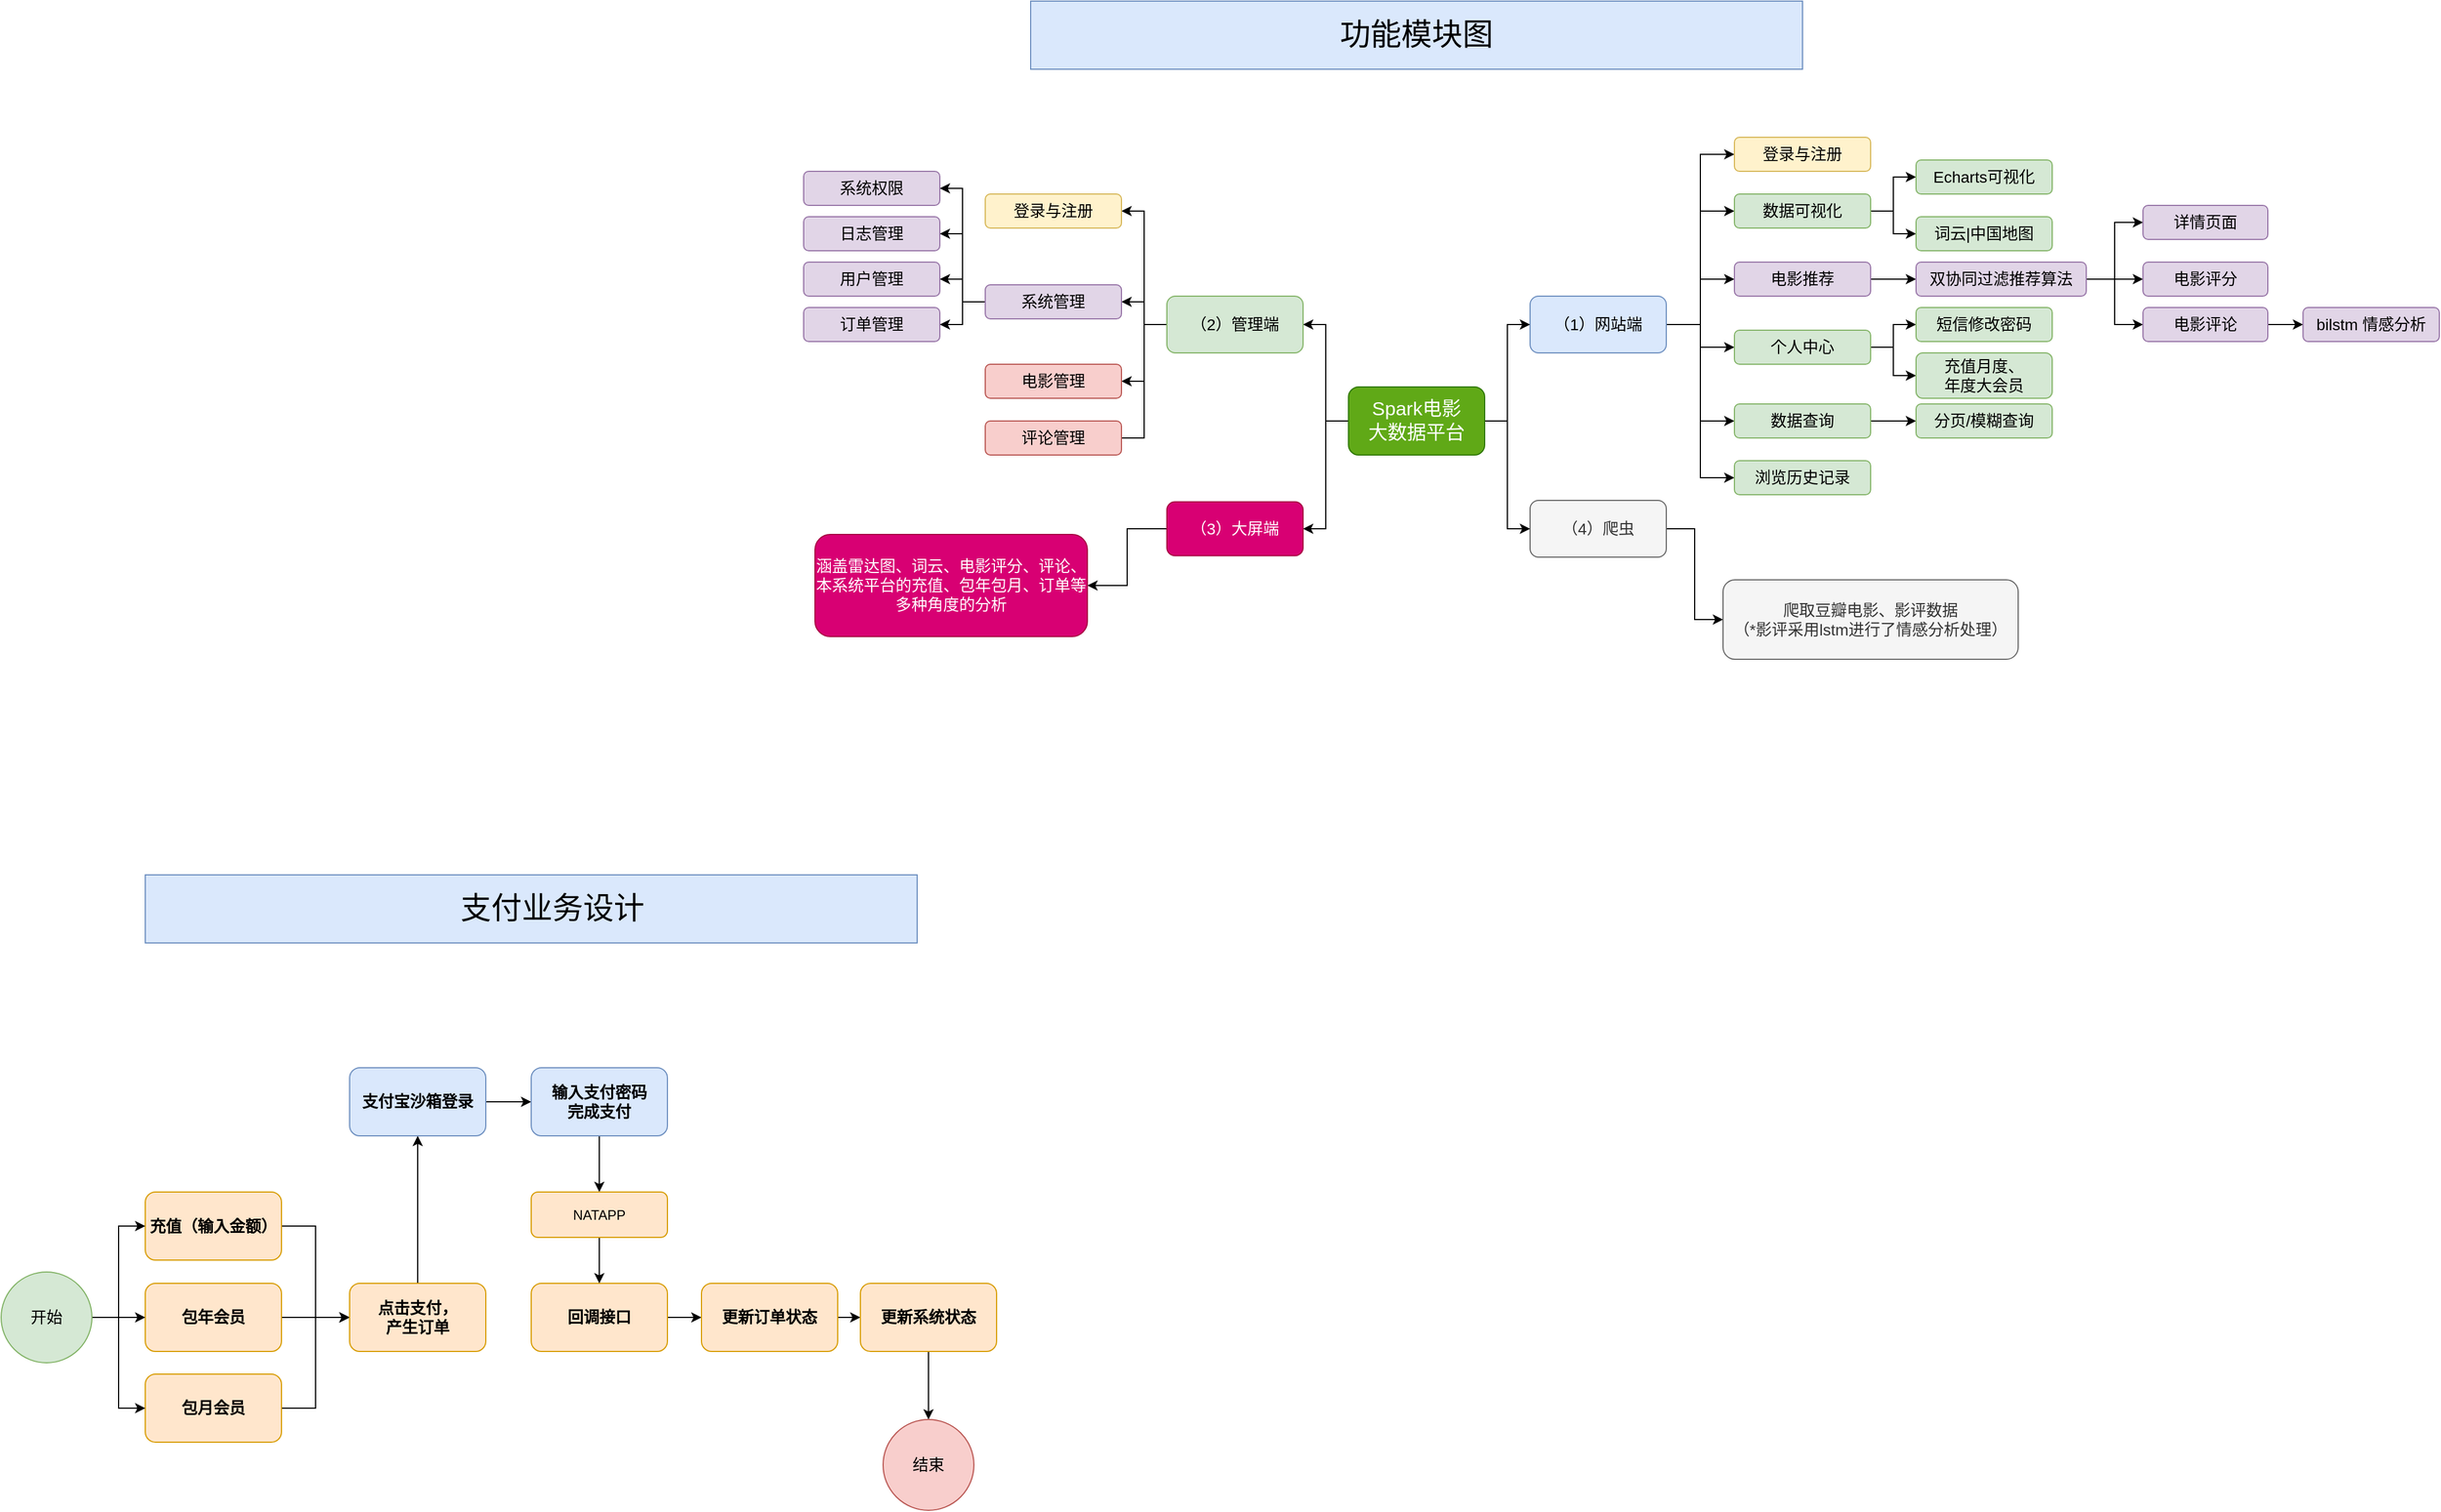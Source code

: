 <mxfile version="20.7.4" type="github">
  <diagram id="gHdGT0hqlNenqPQnGmaF" name="第 1 页">
    <mxGraphModel dx="3328" dy="828" grid="1" gridSize="10" guides="1" tooltips="1" connect="1" arrows="1" fold="1" page="1" pageScale="1" pageWidth="827" pageHeight="1169" math="0" shadow="0">
      <root>
        <mxCell id="0" />
        <mxCell id="1" parent="0" />
        <mxCell id="6_AVYcbNs08KcEML1Ji8-1" value="功能模块图" style="text;html=1;strokeColor=#6c8ebf;fillColor=#dae8fc;align=center;verticalAlign=middle;whiteSpace=wrap;rounded=0;fontSize=27;" parent="1" vertex="1">
          <mxGeometry y="10" width="680" height="60" as="geometry" />
        </mxCell>
        <mxCell id="wtcgkGCjL-V0qk2THGTA-8" value="" style="edgeStyle=orthogonalEdgeStyle;rounded=0;orthogonalLoop=1;jettySize=auto;html=1;" parent="1" target="wtcgkGCjL-V0qk2THGTA-3" edge="1">
          <mxGeometry relative="1" as="geometry">
            <mxPoint x="590" y="295" as="sourcePoint" />
            <Array as="points">
              <mxPoint x="590" y="145" />
            </Array>
          </mxGeometry>
        </mxCell>
        <mxCell id="wtcgkGCjL-V0qk2THGTA-10" style="edgeStyle=orthogonalEdgeStyle;rounded=0;orthogonalLoop=1;jettySize=auto;html=1;exitX=1;exitY=0.5;exitDx=0;exitDy=0;entryX=0;entryY=0.5;entryDx=0;entryDy=0;" parent="1" source="6_AVYcbNs08KcEML1Ji8-2" target="6_AVYcbNs08KcEML1Ji8-4" edge="1">
          <mxGeometry relative="1" as="geometry" />
        </mxCell>
        <mxCell id="wtcgkGCjL-V0qk2THGTA-11" style="edgeStyle=orthogonalEdgeStyle;rounded=0;orthogonalLoop=1;jettySize=auto;html=1;exitX=1;exitY=0.5;exitDx=0;exitDy=0;entryX=0;entryY=0.5;entryDx=0;entryDy=0;" parent="1" source="6_AVYcbNs08KcEML1Ji8-2" target="6_AVYcbNs08KcEML1Ji8-8" edge="1">
          <mxGeometry relative="1" as="geometry" />
        </mxCell>
        <mxCell id="wtcgkGCjL-V0qk2THGTA-12" style="edgeStyle=orthogonalEdgeStyle;rounded=0;orthogonalLoop=1;jettySize=auto;html=1;exitX=1;exitY=0.5;exitDx=0;exitDy=0;entryX=0;entryY=0.5;entryDx=0;entryDy=0;" parent="1" source="6_AVYcbNs08KcEML1Ji8-2" target="6_AVYcbNs08KcEML1Ji8-9" edge="1">
          <mxGeometry relative="1" as="geometry" />
        </mxCell>
        <mxCell id="wtcgkGCjL-V0qk2THGTA-13" style="edgeStyle=orthogonalEdgeStyle;rounded=0;orthogonalLoop=1;jettySize=auto;html=1;exitX=1;exitY=0.5;exitDx=0;exitDy=0;entryX=0;entryY=0.5;entryDx=0;entryDy=0;" parent="1" source="6_AVYcbNs08KcEML1Ji8-2" target="wtcgkGCjL-V0qk2THGTA-2" edge="1">
          <mxGeometry relative="1" as="geometry" />
        </mxCell>
        <mxCell id="jG9ODHnWhC-1K8Zq-rV6-2" style="edgeStyle=orthogonalEdgeStyle;rounded=0;orthogonalLoop=1;jettySize=auto;html=1;exitX=1;exitY=0.5;exitDx=0;exitDy=0;entryX=0;entryY=0.5;entryDx=0;entryDy=0;" parent="1" source="6_AVYcbNs08KcEML1Ji8-2" target="jG9ODHnWhC-1K8Zq-rV6-1" edge="1">
          <mxGeometry relative="1" as="geometry" />
        </mxCell>
        <mxCell id="6_AVYcbNs08KcEML1Ji8-2" value="（1）网站端" style="rounded=1;whiteSpace=wrap;html=1;fontSize=14;fillColor=#dae8fc;strokeColor=#6c8ebf;" parent="1" vertex="1">
          <mxGeometry x="440" y="270" width="120" height="50" as="geometry" />
        </mxCell>
        <mxCell id="wtcgkGCjL-V0qk2THGTA-17" style="edgeStyle=orthogonalEdgeStyle;rounded=0;orthogonalLoop=1;jettySize=auto;html=1;exitX=1;exitY=0.5;exitDx=0;exitDy=0;entryX=0;entryY=0.5;entryDx=0;entryDy=0;" parent="1" source="6_AVYcbNs08KcEML1Ji8-4" target="wtcgkGCjL-V0qk2THGTA-4" edge="1">
          <mxGeometry relative="1" as="geometry" />
        </mxCell>
        <mxCell id="wtcgkGCjL-V0qk2THGTA-18" style="edgeStyle=orthogonalEdgeStyle;rounded=0;orthogonalLoop=1;jettySize=auto;html=1;exitX=1;exitY=0.5;exitDx=0;exitDy=0;entryX=0;entryY=0.5;entryDx=0;entryDy=0;" parent="1" source="6_AVYcbNs08KcEML1Ji8-4" target="wtcgkGCjL-V0qk2THGTA-5" edge="1">
          <mxGeometry relative="1" as="geometry" />
        </mxCell>
        <mxCell id="6_AVYcbNs08KcEML1Ji8-4" value="数据可视化" style="rounded=1;whiteSpace=wrap;html=1;fontSize=14;fillColor=#d5e8d4;strokeColor=#82b366;" parent="1" vertex="1">
          <mxGeometry x="620" y="180" width="120" height="30" as="geometry" />
        </mxCell>
        <mxCell id="wtcgkGCjL-V0qk2THGTA-16" style="edgeStyle=orthogonalEdgeStyle;rounded=0;orthogonalLoop=1;jettySize=auto;html=1;exitX=1;exitY=0.5;exitDx=0;exitDy=0;entryX=0;entryY=0.5;entryDx=0;entryDy=0;" parent="1" source="6_AVYcbNs08KcEML1Ji8-8" target="wtcgkGCjL-V0qk2THGTA-15" edge="1">
          <mxGeometry relative="1" as="geometry" />
        </mxCell>
        <mxCell id="6_AVYcbNs08KcEML1Ji8-8" value="电影推荐" style="rounded=1;whiteSpace=wrap;html=1;fontSize=14;fillColor=#e1d5e7;strokeColor=#9673a6;" parent="1" vertex="1">
          <mxGeometry x="620" y="240" width="120" height="30" as="geometry" />
        </mxCell>
        <mxCell id="wtcgkGCjL-V0qk2THGTA-14" style="edgeStyle=orthogonalEdgeStyle;rounded=0;orthogonalLoop=1;jettySize=auto;html=1;exitX=1;exitY=0.5;exitDx=0;exitDy=0;entryX=0;entryY=0.5;entryDx=0;entryDy=0;" parent="1" source="6_AVYcbNs08KcEML1Ji8-9" target="wtcgkGCjL-V0qk2THGTA-6" edge="1">
          <mxGeometry relative="1" as="geometry" />
        </mxCell>
        <mxCell id="6_AVYcbNs08KcEML1Ji8-9" value="数据查询" style="rounded=1;whiteSpace=wrap;html=1;fontSize=14;fillColor=#d5e8d4;strokeColor=#82b366;" parent="1" vertex="1">
          <mxGeometry x="620" y="365" width="120" height="30" as="geometry" />
        </mxCell>
        <mxCell id="wtcgkGCjL-V0qk2THGTA-2" value="浏览历史记录" style="rounded=1;whiteSpace=wrap;html=1;fontSize=14;fillColor=#d5e8d4;strokeColor=#82b366;" parent="1" vertex="1">
          <mxGeometry x="620" y="415" width="120" height="30" as="geometry" />
        </mxCell>
        <mxCell id="wtcgkGCjL-V0qk2THGTA-3" value="登录与注册" style="rounded=1;whiteSpace=wrap;html=1;fontSize=14;fillColor=#fff2cc;strokeColor=#d6b656;" parent="1" vertex="1">
          <mxGeometry x="620" y="130" width="120" height="30" as="geometry" />
        </mxCell>
        <mxCell id="wtcgkGCjL-V0qk2THGTA-4" value="Echarts可视化" style="rounded=1;whiteSpace=wrap;html=1;fontSize=14;fillColor=#d5e8d4;strokeColor=#82b366;" parent="1" vertex="1">
          <mxGeometry x="780" y="150" width="120" height="30" as="geometry" />
        </mxCell>
        <mxCell id="wtcgkGCjL-V0qk2THGTA-5" value="词云|中国地图" style="rounded=1;whiteSpace=wrap;html=1;fontSize=14;fillColor=#d5e8d4;strokeColor=#82b366;" parent="1" vertex="1">
          <mxGeometry x="780" y="200" width="120" height="30" as="geometry" />
        </mxCell>
        <mxCell id="wtcgkGCjL-V0qk2THGTA-6" value="分页/模糊查询" style="rounded=1;whiteSpace=wrap;html=1;fontSize=14;fillColor=#d5e8d4;strokeColor=#82b366;" parent="1" vertex="1">
          <mxGeometry x="780" y="365" width="120" height="30" as="geometry" />
        </mxCell>
        <mxCell id="Jr-2H8BOoI6xXYUTaBPi-3" style="edgeStyle=orthogonalEdgeStyle;rounded=0;orthogonalLoop=1;jettySize=auto;html=1;exitX=1;exitY=0.5;exitDx=0;exitDy=0;entryX=0;entryY=0.5;entryDx=0;entryDy=0;" edge="1" parent="1" source="wtcgkGCjL-V0qk2THGTA-15" target="Jr-2H8BOoI6xXYUTaBPi-1">
          <mxGeometry relative="1" as="geometry" />
        </mxCell>
        <mxCell id="Jr-2H8BOoI6xXYUTaBPi-4" style="edgeStyle=orthogonalEdgeStyle;rounded=0;orthogonalLoop=1;jettySize=auto;html=1;exitX=1;exitY=0.5;exitDx=0;exitDy=0;entryX=0;entryY=0.5;entryDx=0;entryDy=0;" edge="1" parent="1" source="wtcgkGCjL-V0qk2THGTA-15" target="Jr-2H8BOoI6xXYUTaBPi-2">
          <mxGeometry relative="1" as="geometry" />
        </mxCell>
        <mxCell id="Jr-2H8BOoI6xXYUTaBPi-9" style="edgeStyle=orthogonalEdgeStyle;rounded=0;orthogonalLoop=1;jettySize=auto;html=1;exitX=1;exitY=0.25;exitDx=0;exitDy=0;entryX=0;entryY=0.5;entryDx=0;entryDy=0;" edge="1" parent="1" source="wtcgkGCjL-V0qk2THGTA-15" target="Jr-2H8BOoI6xXYUTaBPi-8">
          <mxGeometry relative="1" as="geometry">
            <Array as="points">
              <mxPoint x="930" y="255" />
              <mxPoint x="955" y="255" />
              <mxPoint x="955" y="205" />
            </Array>
          </mxGeometry>
        </mxCell>
        <mxCell id="wtcgkGCjL-V0qk2THGTA-15" value="双协同过滤推荐算法" style="rounded=1;whiteSpace=wrap;html=1;fontSize=14;fillColor=#e1d5e7;strokeColor=#9673a6;" parent="1" vertex="1">
          <mxGeometry x="780" y="240" width="150" height="30" as="geometry" />
        </mxCell>
        <mxCell id="U2U8d9sQ9sILnOG547oe-28" style="edgeStyle=orthogonalEdgeStyle;rounded=0;orthogonalLoop=1;jettySize=auto;html=1;exitX=1;exitY=0.5;exitDx=0;exitDy=0;entryX=0;entryY=0.5;entryDx=0;entryDy=0;" parent="1" source="wtcgkGCjL-V0qk2THGTA-19" target="U2U8d9sQ9sILnOG547oe-27" edge="1">
          <mxGeometry relative="1" as="geometry" />
        </mxCell>
        <mxCell id="wtcgkGCjL-V0qk2THGTA-19" value="（4）爬虫" style="rounded=1;whiteSpace=wrap;html=1;fontSize=14;fillColor=#f5f5f5;strokeColor=#666666;fontColor=#333333;" parent="1" vertex="1">
          <mxGeometry x="440" y="450" width="120" height="50" as="geometry" />
        </mxCell>
        <mxCell id="b_gnWmMxrn5kn90ioG4K-3" style="edgeStyle=orthogonalEdgeStyle;rounded=0;orthogonalLoop=1;jettySize=auto;html=1;exitX=1;exitY=0.5;exitDx=0;exitDy=0;entryX=0;entryY=0.5;entryDx=0;entryDy=0;" parent="1" source="jG9ODHnWhC-1K8Zq-rV6-1" target="b_gnWmMxrn5kn90ioG4K-1" edge="1">
          <mxGeometry relative="1" as="geometry" />
        </mxCell>
        <mxCell id="b_gnWmMxrn5kn90ioG4K-4" style="edgeStyle=orthogonalEdgeStyle;rounded=0;orthogonalLoop=1;jettySize=auto;html=1;exitX=1;exitY=0.5;exitDx=0;exitDy=0;entryX=0;entryY=0.5;entryDx=0;entryDy=0;" parent="1" source="jG9ODHnWhC-1K8Zq-rV6-1" target="b_gnWmMxrn5kn90ioG4K-2" edge="1">
          <mxGeometry relative="1" as="geometry" />
        </mxCell>
        <mxCell id="jG9ODHnWhC-1K8Zq-rV6-1" value="个人中心" style="rounded=1;whiteSpace=wrap;html=1;fontSize=14;fillColor=#d5e8d4;strokeColor=#82b366;" parent="1" vertex="1">
          <mxGeometry x="620" y="300" width="120" height="30" as="geometry" />
        </mxCell>
        <mxCell id="IFDbjYEKfMzznov-QCEN-2" style="edgeStyle=orthogonalEdgeStyle;rounded=0;orthogonalLoop=1;jettySize=auto;html=1;exitX=0.5;exitY=1;exitDx=0;exitDy=0;" parent="1" source="wtcgkGCjL-V0qk2THGTA-6" target="wtcgkGCjL-V0qk2THGTA-6" edge="1">
          <mxGeometry relative="1" as="geometry" />
        </mxCell>
        <mxCell id="IFDbjYEKfMzznov-QCEN-6" style="edgeStyle=orthogonalEdgeStyle;rounded=0;orthogonalLoop=1;jettySize=auto;html=1;exitX=0;exitY=0.5;exitDx=0;exitDy=0;entryX=1;entryY=0.5;entryDx=0;entryDy=0;fontSize=17;" parent="1" source="IFDbjYEKfMzznov-QCEN-3" target="IFDbjYEKfMzznov-QCEN-4" edge="1">
          <mxGeometry relative="1" as="geometry" />
        </mxCell>
        <mxCell id="IFDbjYEKfMzznov-QCEN-7" style="edgeStyle=orthogonalEdgeStyle;rounded=0;orthogonalLoop=1;jettySize=auto;html=1;exitX=1;exitY=0.5;exitDx=0;exitDy=0;entryX=0;entryY=0.5;entryDx=0;entryDy=0;fontSize=17;" parent="1" source="IFDbjYEKfMzznov-QCEN-3" target="6_AVYcbNs08KcEML1Ji8-2" edge="1">
          <mxGeometry relative="1" as="geometry" />
        </mxCell>
        <mxCell id="IFDbjYEKfMzznov-QCEN-8" style="edgeStyle=orthogonalEdgeStyle;rounded=0;orthogonalLoop=1;jettySize=auto;html=1;exitX=1;exitY=0.5;exitDx=0;exitDy=0;entryX=0;entryY=0.5;entryDx=0;entryDy=0;fontSize=17;" parent="1" source="IFDbjYEKfMzznov-QCEN-3" target="wtcgkGCjL-V0qk2THGTA-19" edge="1">
          <mxGeometry relative="1" as="geometry" />
        </mxCell>
        <mxCell id="IFDbjYEKfMzznov-QCEN-9" style="edgeStyle=orthogonalEdgeStyle;rounded=0;orthogonalLoop=1;jettySize=auto;html=1;exitX=0;exitY=0.5;exitDx=0;exitDy=0;entryX=1;entryY=0.5;entryDx=0;entryDy=0;fontSize=17;" parent="1" source="IFDbjYEKfMzznov-QCEN-3" target="IFDbjYEKfMzznov-QCEN-5" edge="1">
          <mxGeometry relative="1" as="geometry" />
        </mxCell>
        <mxCell id="IFDbjYEKfMzznov-QCEN-3" value="Spark电影&lt;br&gt;大数据平台" style="rounded=1;whiteSpace=wrap;html=1;fontSize=17;fillColor=#60a917;strokeColor=#2D7600;fontColor=#ffffff;" parent="1" vertex="1">
          <mxGeometry x="280" y="350" width="120" height="60" as="geometry" />
        </mxCell>
        <mxCell id="U2U8d9sQ9sILnOG547oe-15" style="edgeStyle=orthogonalEdgeStyle;rounded=0;orthogonalLoop=1;jettySize=auto;html=1;exitX=0;exitY=0.5;exitDx=0;exitDy=0;entryX=1;entryY=0.5;entryDx=0;entryDy=0;" parent="1" source="IFDbjYEKfMzznov-QCEN-4" target="U2U8d9sQ9sILnOG547oe-13" edge="1">
          <mxGeometry relative="1" as="geometry" />
        </mxCell>
        <mxCell id="U2U8d9sQ9sILnOG547oe-23" style="edgeStyle=orthogonalEdgeStyle;rounded=0;orthogonalLoop=1;jettySize=auto;html=1;exitX=0;exitY=0.5;exitDx=0;exitDy=0;entryX=1;entryY=0.5;entryDx=0;entryDy=0;" parent="1" source="IFDbjYEKfMzznov-QCEN-4" target="U2U8d9sQ9sILnOG547oe-14" edge="1">
          <mxGeometry relative="1" as="geometry" />
        </mxCell>
        <mxCell id="U2U8d9sQ9sILnOG547oe-24" style="edgeStyle=orthogonalEdgeStyle;rounded=0;orthogonalLoop=1;jettySize=auto;html=1;exitX=1;exitY=0.5;exitDx=0;exitDy=0;entryX=1;entryY=0.5;entryDx=0;entryDy=0;" parent="1" source="Jr-2H8BOoI6xXYUTaBPi-10" target="U2U8d9sQ9sILnOG547oe-2" edge="1">
          <mxGeometry relative="1" as="geometry" />
        </mxCell>
        <mxCell id="IFDbjYEKfMzznov-QCEN-4" value="（2）管理端" style="rounded=1;whiteSpace=wrap;html=1;fontSize=14;fillColor=#d5e8d4;strokeColor=#82b366;" parent="1" vertex="1">
          <mxGeometry x="120" y="270" width="120" height="50" as="geometry" />
        </mxCell>
        <mxCell id="U2U8d9sQ9sILnOG547oe-26" style="edgeStyle=orthogonalEdgeStyle;rounded=0;orthogonalLoop=1;jettySize=auto;html=1;exitX=0;exitY=0.5;exitDx=0;exitDy=0;entryX=1;entryY=0.5;entryDx=0;entryDy=0;" parent="1" source="IFDbjYEKfMzznov-QCEN-5" target="U2U8d9sQ9sILnOG547oe-25" edge="1">
          <mxGeometry relative="1" as="geometry" />
        </mxCell>
        <mxCell id="IFDbjYEKfMzznov-QCEN-5" value="（3）大屏端" style="rounded=1;whiteSpace=wrap;html=1;fontSize=14;fillColor=#d80073;strokeColor=#A50040;fontColor=#ffffff;" parent="1" vertex="1">
          <mxGeometry x="120" y="451.25" width="120" height="47.5" as="geometry" />
        </mxCell>
        <mxCell id="U2U8d9sQ9sILnOG547oe-1" value="用户管理" style="rounded=1;whiteSpace=wrap;html=1;fontSize=14;fillColor=#e1d5e7;strokeColor=#9673a6;" parent="1" vertex="1">
          <mxGeometry x="-200" y="240" width="120" height="30" as="geometry" />
        </mxCell>
        <mxCell id="U2U8d9sQ9sILnOG547oe-2" value="登录与注册" style="rounded=1;whiteSpace=wrap;html=1;fontSize=14;fillColor=#fff2cc;strokeColor=#d6b656;" parent="1" vertex="1">
          <mxGeometry x="-40" y="180" width="120" height="30" as="geometry" />
        </mxCell>
        <mxCell id="U2U8d9sQ9sILnOG547oe-3" value="系统权限" style="rounded=1;whiteSpace=wrap;html=1;fontSize=14;fillColor=#e1d5e7;strokeColor=#9673a6;" parent="1" vertex="1">
          <mxGeometry x="-200" y="160" width="120" height="30" as="geometry" />
        </mxCell>
        <mxCell id="U2U8d9sQ9sILnOG547oe-7" value="订单管理" style="rounded=1;whiteSpace=wrap;html=1;fontSize=14;fillColor=#e1d5e7;strokeColor=#9673a6;" parent="1" vertex="1">
          <mxGeometry x="-200" y="280" width="120" height="30" as="geometry" />
        </mxCell>
        <mxCell id="U2U8d9sQ9sILnOG547oe-9" value="日志管理" style="rounded=1;whiteSpace=wrap;html=1;fontSize=14;fillColor=#e1d5e7;strokeColor=#9673a6;" parent="1" vertex="1">
          <mxGeometry x="-200" y="200" width="120" height="30" as="geometry" />
        </mxCell>
        <mxCell id="U2U8d9sQ9sILnOG547oe-13" value="电影管理" style="rounded=1;whiteSpace=wrap;html=1;fontSize=14;fillColor=#f8cecc;strokeColor=#b85450;" parent="1" vertex="1">
          <mxGeometry x="-40" y="330" width="120" height="30" as="geometry" />
        </mxCell>
        <mxCell id="U2U8d9sQ9sILnOG547oe-19" style="edgeStyle=orthogonalEdgeStyle;rounded=0;orthogonalLoop=1;jettySize=auto;html=1;exitX=0;exitY=0.5;exitDx=0;exitDy=0;entryX=1;entryY=0.5;entryDx=0;entryDy=0;" parent="1" source="U2U8d9sQ9sILnOG547oe-14" target="U2U8d9sQ9sILnOG547oe-9" edge="1">
          <mxGeometry relative="1" as="geometry" />
        </mxCell>
        <mxCell id="U2U8d9sQ9sILnOG547oe-20" style="edgeStyle=orthogonalEdgeStyle;rounded=0;orthogonalLoop=1;jettySize=auto;html=1;exitX=0;exitY=0.5;exitDx=0;exitDy=0;entryX=1;entryY=0.5;entryDx=0;entryDy=0;" parent="1" source="U2U8d9sQ9sILnOG547oe-14" target="U2U8d9sQ9sILnOG547oe-1" edge="1">
          <mxGeometry relative="1" as="geometry" />
        </mxCell>
        <mxCell id="U2U8d9sQ9sILnOG547oe-21" style="edgeStyle=orthogonalEdgeStyle;rounded=0;orthogonalLoop=1;jettySize=auto;html=1;exitX=0;exitY=0.5;exitDx=0;exitDy=0;entryX=1;entryY=0.5;entryDx=0;entryDy=0;" parent="1" source="U2U8d9sQ9sILnOG547oe-14" target="U2U8d9sQ9sILnOG547oe-7" edge="1">
          <mxGeometry relative="1" as="geometry" />
        </mxCell>
        <mxCell id="U2U8d9sQ9sILnOG547oe-22" style="edgeStyle=orthogonalEdgeStyle;rounded=0;orthogonalLoop=1;jettySize=auto;html=1;exitX=0;exitY=0.5;exitDx=0;exitDy=0;entryX=1;entryY=0.5;entryDx=0;entryDy=0;" parent="1" source="U2U8d9sQ9sILnOG547oe-14" target="U2U8d9sQ9sILnOG547oe-3" edge="1">
          <mxGeometry relative="1" as="geometry" />
        </mxCell>
        <mxCell id="U2U8d9sQ9sILnOG547oe-14" value="系统管理" style="rounded=1;whiteSpace=wrap;html=1;fontSize=14;fillColor=#e1d5e7;strokeColor=#9673a6;" parent="1" vertex="1">
          <mxGeometry x="-40" y="260" width="120" height="30" as="geometry" />
        </mxCell>
        <mxCell id="U2U8d9sQ9sILnOG547oe-25" value="涵盖雷达图、词云、电影评分、评论、本系统平台的充值、包年包月、订单等多种角度的分析" style="rounded=1;whiteSpace=wrap;html=1;fontSize=14;fillColor=#d80073;strokeColor=#A50040;fontColor=#ffffff;" parent="1" vertex="1">
          <mxGeometry x="-190" y="480" width="240" height="90" as="geometry" />
        </mxCell>
        <mxCell id="U2U8d9sQ9sILnOG547oe-27" value="爬取豆瓣电影、影评数据&lt;br&gt;（*影评采用lstm进行了情感分析处理）" style="rounded=1;whiteSpace=wrap;html=1;fontSize=14;fillColor=#f5f5f5;strokeColor=#666666;fontColor=#333333;" parent="1" vertex="1">
          <mxGeometry x="610" y="520" width="260" height="70" as="geometry" />
        </mxCell>
        <mxCell id="U2U8d9sQ9sILnOG547oe-29" value="&amp;nbsp; &amp;nbsp; &amp;nbsp;支付业务设计" style="text;html=1;strokeColor=#6c8ebf;fillColor=#dae8fc;align=center;verticalAlign=middle;whiteSpace=wrap;rounded=0;fontSize=27;" parent="1" vertex="1">
          <mxGeometry x="-780" y="780" width="680" height="60" as="geometry" />
        </mxCell>
        <mxCell id="U2U8d9sQ9sILnOG547oe-45" style="edgeStyle=orthogonalEdgeStyle;rounded=0;orthogonalLoop=1;jettySize=auto;html=1;exitX=1;exitY=0.5;exitDx=0;exitDy=0;entryX=0;entryY=0.5;entryDx=0;entryDy=0;fontSize=14;" parent="1" source="U2U8d9sQ9sILnOG547oe-30" target="U2U8d9sQ9sILnOG547oe-33" edge="1">
          <mxGeometry relative="1" as="geometry" />
        </mxCell>
        <mxCell id="U2U8d9sQ9sILnOG547oe-30" value="充值（输入金额）" style="rounded=1;whiteSpace=wrap;html=1;fontStyle=1;fontSize=14;fillColor=#ffe6cc;strokeColor=#d79b00;" parent="1" vertex="1">
          <mxGeometry x="-780" y="1059.5" width="120" height="60" as="geometry" />
        </mxCell>
        <mxCell id="U2U8d9sQ9sILnOG547oe-46" style="edgeStyle=orthogonalEdgeStyle;rounded=0;orthogonalLoop=1;jettySize=auto;html=1;exitX=1;exitY=0.5;exitDx=0;exitDy=0;fontSize=14;" parent="1" source="U2U8d9sQ9sILnOG547oe-31" edge="1">
          <mxGeometry relative="1" as="geometry">
            <mxPoint x="-600" y="1170" as="targetPoint" />
          </mxGeometry>
        </mxCell>
        <mxCell id="U2U8d9sQ9sILnOG547oe-31" value="包年会员" style="rounded=1;whiteSpace=wrap;html=1;fontStyle=1;fontSize=14;fillColor=#ffe6cc;strokeColor=#d79b00;" parent="1" vertex="1">
          <mxGeometry x="-780" y="1140" width="120" height="60" as="geometry" />
        </mxCell>
        <mxCell id="U2U8d9sQ9sILnOG547oe-44" style="edgeStyle=orthogonalEdgeStyle;rounded=0;orthogonalLoop=1;jettySize=auto;html=1;exitX=1;exitY=0.5;exitDx=0;exitDy=0;entryX=0;entryY=0.5;entryDx=0;entryDy=0;fontSize=14;" parent="1" source="U2U8d9sQ9sILnOG547oe-32" target="U2U8d9sQ9sILnOG547oe-33" edge="1">
          <mxGeometry relative="1" as="geometry" />
        </mxCell>
        <mxCell id="U2U8d9sQ9sILnOG547oe-32" value="包月会员" style="rounded=1;whiteSpace=wrap;html=1;fontStyle=1;fontSize=14;fillColor=#ffe6cc;strokeColor=#d79b00;" parent="1" vertex="1">
          <mxGeometry x="-780" y="1220" width="120" height="60" as="geometry" />
        </mxCell>
        <mxCell id="U2U8d9sQ9sILnOG547oe-47" style="edgeStyle=orthogonalEdgeStyle;rounded=0;orthogonalLoop=1;jettySize=auto;html=1;exitX=0.5;exitY=0;exitDx=0;exitDy=0;entryX=0.5;entryY=1;entryDx=0;entryDy=0;fontSize=14;" parent="1" source="U2U8d9sQ9sILnOG547oe-33" target="U2U8d9sQ9sILnOG547oe-34" edge="1">
          <mxGeometry relative="1" as="geometry" />
        </mxCell>
        <mxCell id="U2U8d9sQ9sILnOG547oe-33" value="点击支付，&lt;br&gt;产生订单" style="rounded=1;whiteSpace=wrap;html=1;fontStyle=1;fontSize=14;fillColor=#ffe6cc;strokeColor=#d79b00;" parent="1" vertex="1">
          <mxGeometry x="-600" y="1140" width="120" height="60" as="geometry" />
        </mxCell>
        <mxCell id="U2U8d9sQ9sILnOG547oe-48" style="edgeStyle=orthogonalEdgeStyle;rounded=0;orthogonalLoop=1;jettySize=auto;html=1;exitX=1;exitY=0.5;exitDx=0;exitDy=0;entryX=0;entryY=0.5;entryDx=0;entryDy=0;fontSize=14;" parent="1" source="U2U8d9sQ9sILnOG547oe-34" target="U2U8d9sQ9sILnOG547oe-35" edge="1">
          <mxGeometry relative="1" as="geometry" />
        </mxCell>
        <mxCell id="U2U8d9sQ9sILnOG547oe-34" value="支付宝沙箱登录" style="rounded=1;whiteSpace=wrap;html=1;fontStyle=1;fontSize=14;fillColor=#dae8fc;strokeColor=#6c8ebf;" parent="1" vertex="1">
          <mxGeometry x="-600" y="950" width="120" height="60" as="geometry" />
        </mxCell>
        <mxCell id="U2U8d9sQ9sILnOG547oe-49" style="edgeStyle=orthogonalEdgeStyle;rounded=0;orthogonalLoop=1;jettySize=auto;html=1;exitX=0.5;exitY=1;exitDx=0;exitDy=0;fontSize=14;entryX=0.5;entryY=0;entryDx=0;entryDy=0;" parent="1" source="U2U8d9sQ9sILnOG547oe-35" target="Yt5vqHqGk30RE-sgk8aL-1" edge="1">
          <mxGeometry relative="1" as="geometry">
            <mxPoint x="-300" y="1070" as="targetPoint" />
          </mxGeometry>
        </mxCell>
        <mxCell id="U2U8d9sQ9sILnOG547oe-35" value="输入支付密码&lt;br&gt;完成支付" style="rounded=1;whiteSpace=wrap;html=1;fontStyle=1;fontSize=14;fillColor=#dae8fc;strokeColor=#6c8ebf;" parent="1" vertex="1">
          <mxGeometry x="-440" y="950" width="120" height="60" as="geometry" />
        </mxCell>
        <mxCell id="U2U8d9sQ9sILnOG547oe-50" style="edgeStyle=orthogonalEdgeStyle;rounded=0;orthogonalLoop=1;jettySize=auto;html=1;exitX=1;exitY=0.5;exitDx=0;exitDy=0;entryX=0;entryY=0.5;entryDx=0;entryDy=0;fontSize=14;" parent="1" source="U2U8d9sQ9sILnOG547oe-36" target="U2U8d9sQ9sILnOG547oe-37" edge="1">
          <mxGeometry relative="1" as="geometry" />
        </mxCell>
        <mxCell id="U2U8d9sQ9sILnOG547oe-36" value="回调接口" style="rounded=1;whiteSpace=wrap;html=1;fontStyle=1;fontSize=14;fillColor=#ffe6cc;strokeColor=#d79b00;" parent="1" vertex="1">
          <mxGeometry x="-440" y="1140" width="120" height="60" as="geometry" />
        </mxCell>
        <mxCell id="U2U8d9sQ9sILnOG547oe-51" style="edgeStyle=orthogonalEdgeStyle;rounded=0;orthogonalLoop=1;jettySize=auto;html=1;exitX=1;exitY=0.5;exitDx=0;exitDy=0;entryX=0;entryY=0.5;entryDx=0;entryDy=0;fontSize=14;" parent="1" source="U2U8d9sQ9sILnOG547oe-37" target="U2U8d9sQ9sILnOG547oe-38" edge="1">
          <mxGeometry relative="1" as="geometry" />
        </mxCell>
        <mxCell id="U2U8d9sQ9sILnOG547oe-37" value="更新订单状态" style="rounded=1;whiteSpace=wrap;html=1;fontStyle=1;fontSize=14;fillColor=#ffe6cc;strokeColor=#d79b00;" parent="1" vertex="1">
          <mxGeometry x="-290" y="1140" width="120" height="60" as="geometry" />
        </mxCell>
        <mxCell id="U2U8d9sQ9sILnOG547oe-52" style="edgeStyle=orthogonalEdgeStyle;rounded=0;orthogonalLoop=1;jettySize=auto;html=1;exitX=0.5;exitY=1;exitDx=0;exitDy=0;fontSize=14;" parent="1" source="U2U8d9sQ9sILnOG547oe-38" target="U2U8d9sQ9sILnOG547oe-40" edge="1">
          <mxGeometry relative="1" as="geometry" />
        </mxCell>
        <mxCell id="U2U8d9sQ9sILnOG547oe-38" value="更新系统状态" style="rounded=1;whiteSpace=wrap;html=1;fontStyle=1;fontSize=14;fillColor=#ffe6cc;strokeColor=#d79b00;" parent="1" vertex="1">
          <mxGeometry x="-150" y="1140" width="120" height="60" as="geometry" />
        </mxCell>
        <mxCell id="U2U8d9sQ9sILnOG547oe-41" style="edgeStyle=orthogonalEdgeStyle;rounded=0;orthogonalLoop=1;jettySize=auto;html=1;exitX=1;exitY=0.5;exitDx=0;exitDy=0;entryX=0;entryY=0.5;entryDx=0;entryDy=0;fontSize=14;" parent="1" source="U2U8d9sQ9sILnOG547oe-39" target="U2U8d9sQ9sILnOG547oe-31" edge="1">
          <mxGeometry relative="1" as="geometry" />
        </mxCell>
        <mxCell id="U2U8d9sQ9sILnOG547oe-42" style="edgeStyle=orthogonalEdgeStyle;rounded=0;orthogonalLoop=1;jettySize=auto;html=1;exitX=1;exitY=0.5;exitDx=0;exitDy=0;entryX=0;entryY=0.5;entryDx=0;entryDy=0;fontSize=14;" parent="1" source="U2U8d9sQ9sILnOG547oe-39" target="U2U8d9sQ9sILnOG547oe-30" edge="1">
          <mxGeometry relative="1" as="geometry" />
        </mxCell>
        <mxCell id="U2U8d9sQ9sILnOG547oe-43" style="edgeStyle=orthogonalEdgeStyle;rounded=0;orthogonalLoop=1;jettySize=auto;html=1;exitX=1;exitY=0.5;exitDx=0;exitDy=0;entryX=0;entryY=0.5;entryDx=0;entryDy=0;fontSize=14;" parent="1" source="U2U8d9sQ9sILnOG547oe-39" target="U2U8d9sQ9sILnOG547oe-32" edge="1">
          <mxGeometry relative="1" as="geometry" />
        </mxCell>
        <mxCell id="U2U8d9sQ9sILnOG547oe-39" value="开始" style="ellipse;whiteSpace=wrap;html=1;aspect=fixed;fontSize=14;fillColor=#d5e8d4;strokeColor=#82b366;" parent="1" vertex="1">
          <mxGeometry x="-907" y="1130" width="80" height="80" as="geometry" />
        </mxCell>
        <mxCell id="U2U8d9sQ9sILnOG547oe-40" value="结束" style="ellipse;whiteSpace=wrap;html=1;aspect=fixed;fontSize=14;fillColor=#f8cecc;strokeColor=#b85450;" parent="1" vertex="1">
          <mxGeometry x="-130" y="1260" width="80" height="80" as="geometry" />
        </mxCell>
        <mxCell id="Yt5vqHqGk30RE-sgk8aL-2" style="edgeStyle=orthogonalEdgeStyle;rounded=0;orthogonalLoop=1;jettySize=auto;html=1;exitX=0.5;exitY=1;exitDx=0;exitDy=0;entryX=0.5;entryY=0;entryDx=0;entryDy=0;" parent="1" source="Yt5vqHqGk30RE-sgk8aL-1" target="U2U8d9sQ9sILnOG547oe-36" edge="1">
          <mxGeometry relative="1" as="geometry" />
        </mxCell>
        <mxCell id="Yt5vqHqGk30RE-sgk8aL-1" value="NATAPP" style="rounded=1;whiteSpace=wrap;html=1;fillColor=#ffe6cc;strokeColor=#d79b00;" parent="1" vertex="1">
          <mxGeometry x="-440" y="1059.5" width="120" height="40" as="geometry" />
        </mxCell>
        <mxCell id="b_gnWmMxrn5kn90ioG4K-1" value="短信修改密码" style="rounded=1;whiteSpace=wrap;html=1;fontSize=14;fillColor=#d5e8d4;strokeColor=#82b366;" parent="1" vertex="1">
          <mxGeometry x="780" y="280" width="120" height="30" as="geometry" />
        </mxCell>
        <mxCell id="b_gnWmMxrn5kn90ioG4K-2" value="充值月度、&lt;br&gt;年度大会员" style="rounded=1;whiteSpace=wrap;html=1;fontSize=14;fillColor=#d5e8d4;strokeColor=#82b366;" parent="1" vertex="1">
          <mxGeometry x="780" y="320" width="120" height="40" as="geometry" />
        </mxCell>
        <mxCell id="Jr-2H8BOoI6xXYUTaBPi-1" value="电影评分" style="rounded=1;whiteSpace=wrap;html=1;fontSize=14;fillColor=#e1d5e7;strokeColor=#9673a6;" vertex="1" parent="1">
          <mxGeometry x="980" y="240" width="110" height="30" as="geometry" />
        </mxCell>
        <mxCell id="Jr-2H8BOoI6xXYUTaBPi-6" style="edgeStyle=orthogonalEdgeStyle;rounded=0;orthogonalLoop=1;jettySize=auto;html=1;exitX=1;exitY=0.5;exitDx=0;exitDy=0;entryX=0;entryY=0.5;entryDx=0;entryDy=0;" edge="1" parent="1" source="Jr-2H8BOoI6xXYUTaBPi-2" target="Jr-2H8BOoI6xXYUTaBPi-5">
          <mxGeometry relative="1" as="geometry" />
        </mxCell>
        <mxCell id="Jr-2H8BOoI6xXYUTaBPi-2" value="电影评论" style="rounded=1;whiteSpace=wrap;html=1;fontSize=14;fillColor=#e1d5e7;strokeColor=#9673a6;" vertex="1" parent="1">
          <mxGeometry x="980" y="280" width="110" height="30" as="geometry" />
        </mxCell>
        <mxCell id="Jr-2H8BOoI6xXYUTaBPi-5" value="bilstm 情感分析" style="rounded=1;whiteSpace=wrap;html=1;fontSize=14;fillColor=#e1d5e7;strokeColor=#9673a6;" vertex="1" parent="1">
          <mxGeometry x="1121" y="280" width="120" height="30" as="geometry" />
        </mxCell>
        <mxCell id="Jr-2H8BOoI6xXYUTaBPi-8" value="详情页面" style="rounded=1;whiteSpace=wrap;html=1;fontSize=14;fillColor=#e1d5e7;strokeColor=#9673a6;" vertex="1" parent="1">
          <mxGeometry x="980" y="190" width="110" height="30" as="geometry" />
        </mxCell>
        <mxCell id="Jr-2H8BOoI6xXYUTaBPi-10" value="评论管理" style="rounded=1;whiteSpace=wrap;html=1;fontSize=14;fillColor=#f8cecc;strokeColor=#b85450;" vertex="1" parent="1">
          <mxGeometry x="-40" y="380" width="120" height="30" as="geometry" />
        </mxCell>
      </root>
    </mxGraphModel>
  </diagram>
</mxfile>

